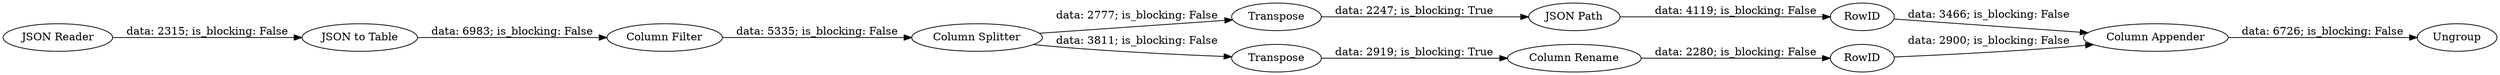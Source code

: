 digraph {
	"5540375959812507321_32" [label="Column Splitter"]
	"5540375959812507321_42" [label=RowID]
	"5540375959812507321_28" [label="JSON to Table"]
	"5540375959812507321_16" [label="JSON Path"]
	"5540375959812507321_34" [label=Transpose]
	"5540375959812507321_41" [label=RowID]
	"5540375959812507321_38" [label=Ungroup]
	"5540375959812507321_33" [label=Transpose]
	"5540375959812507321_1" [label="JSON Reader"]
	"5540375959812507321_36" [label="Column Rename"]
	"5540375959812507321_37" [label="Column Appender"]
	"5540375959812507321_31" [label="Column Filter"]
	"5540375959812507321_31" -> "5540375959812507321_32" [label="data: 5335; is_blocking: False"]
	"5540375959812507321_32" -> "5540375959812507321_34" [label="data: 2777; is_blocking: False"]
	"5540375959812507321_1" -> "5540375959812507321_28" [label="data: 2315; is_blocking: False"]
	"5540375959812507321_34" -> "5540375959812507321_16" [label="data: 2247; is_blocking: True"]
	"5540375959812507321_33" -> "5540375959812507321_36" [label="data: 2919; is_blocking: True"]
	"5540375959812507321_28" -> "5540375959812507321_31" [label="data: 6983; is_blocking: False"]
	"5540375959812507321_42" -> "5540375959812507321_37" [label="data: 3466; is_blocking: False"]
	"5540375959812507321_41" -> "5540375959812507321_37" [label="data: 2900; is_blocking: False"]
	"5540375959812507321_32" -> "5540375959812507321_33" [label="data: 3811; is_blocking: False"]
	"5540375959812507321_16" -> "5540375959812507321_42" [label="data: 4119; is_blocking: False"]
	"5540375959812507321_36" -> "5540375959812507321_41" [label="data: 2280; is_blocking: False"]
	"5540375959812507321_37" -> "5540375959812507321_38" [label="data: 6726; is_blocking: False"]
	rankdir=LR
}
